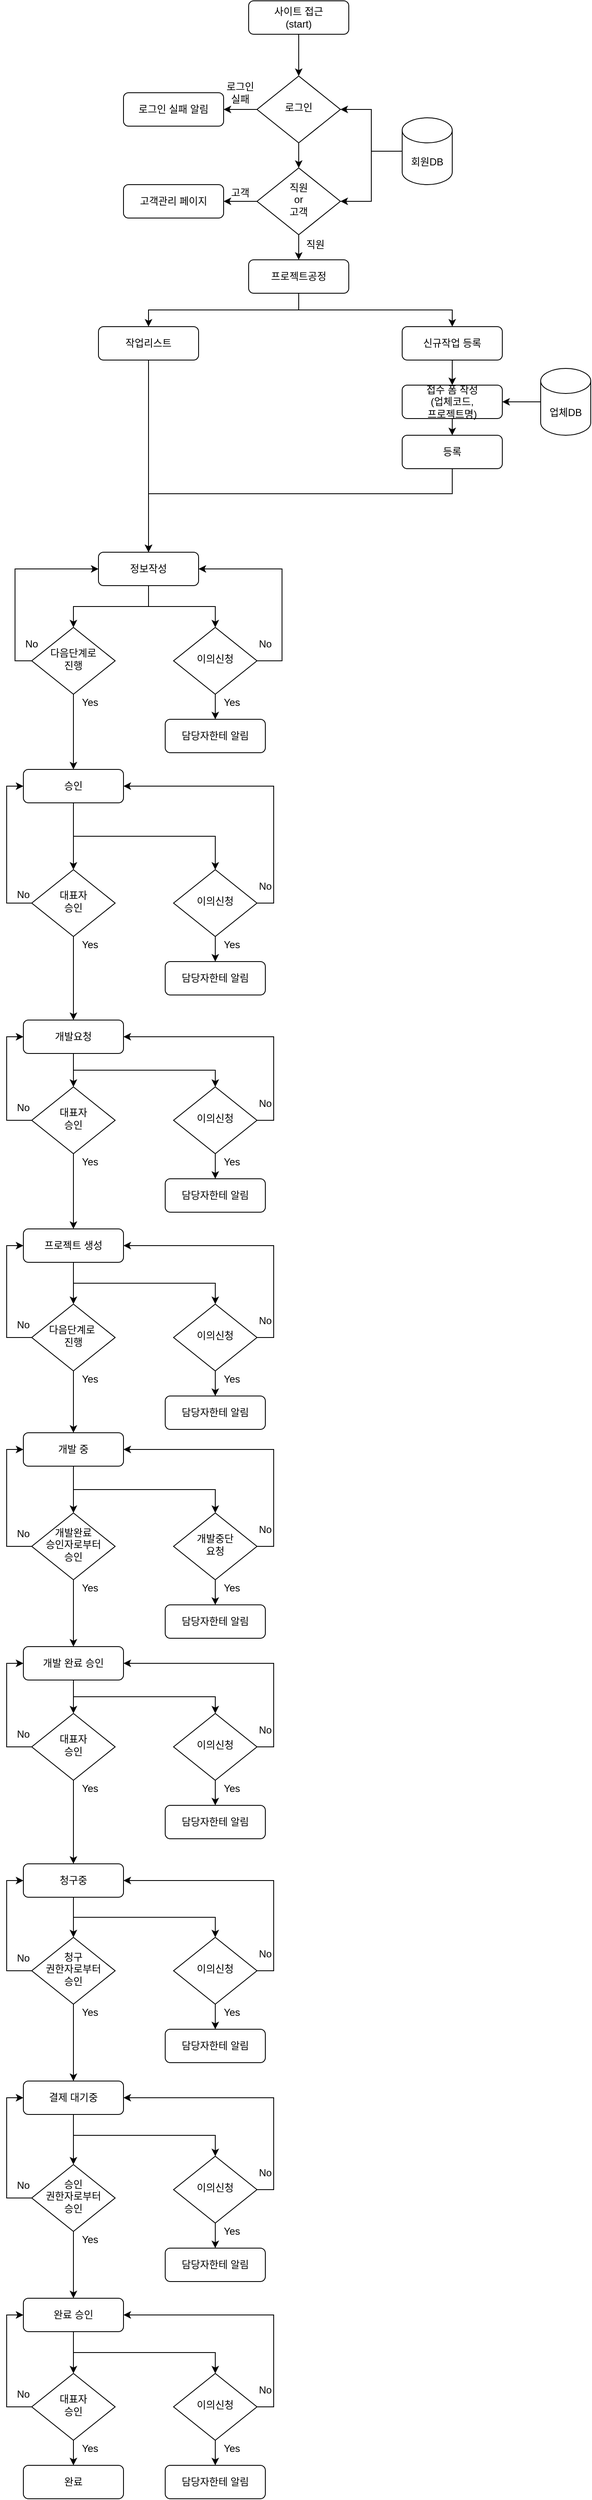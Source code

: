 <mxfile version="13.8.3" type="device"><diagram id="Puas3rlki5ktz77JjiIy" name="Page-1"><mxGraphModel dx="1182" dy="707" grid="1" gridSize="10" guides="1" tooltips="1" connect="1" arrows="1" fold="1" page="1" pageScale="1" pageWidth="827" pageHeight="1169" math="0" shadow="0"><root><mxCell id="0"/><mxCell id="1" parent="0"/><mxCell id="OcaGIcSTurBL8LXYCAC1-1" style="edgeStyle=orthogonalEdgeStyle;rounded=0;orthogonalLoop=1;jettySize=auto;html=1;exitX=0.5;exitY=1;exitDx=0;exitDy=0;entryX=0.5;entryY=0;entryDx=0;entryDy=0;" edge="1" parent="1" source="OcaGIcSTurBL8LXYCAC1-2" target="OcaGIcSTurBL8LXYCAC1-5"><mxGeometry relative="1" as="geometry"/></mxCell><mxCell id="OcaGIcSTurBL8LXYCAC1-2" value="사이트 접근&lt;br&gt;(start)" style="rounded=1;whiteSpace=wrap;html=1;fontSize=12;glass=0;strokeWidth=1;shadow=0;" vertex="1" parent="1"><mxGeometry x="310" y="20" width="120" height="40" as="geometry"/></mxCell><mxCell id="OcaGIcSTurBL8LXYCAC1-3" style="edgeStyle=orthogonalEdgeStyle;rounded=0;orthogonalLoop=1;jettySize=auto;html=1;exitX=0;exitY=0.5;exitDx=0;exitDy=0;entryX=1;entryY=0.5;entryDx=0;entryDy=0;" edge="1" parent="1" source="OcaGIcSTurBL8LXYCAC1-5" target="OcaGIcSTurBL8LXYCAC1-7"><mxGeometry relative="1" as="geometry"/></mxCell><mxCell id="OcaGIcSTurBL8LXYCAC1-4" style="edgeStyle=orthogonalEdgeStyle;rounded=0;orthogonalLoop=1;jettySize=auto;html=1;exitX=0.5;exitY=1;exitDx=0;exitDy=0;entryX=0.5;entryY=0;entryDx=0;entryDy=0;" edge="1" parent="1" source="OcaGIcSTurBL8LXYCAC1-5" target="OcaGIcSTurBL8LXYCAC1-13"><mxGeometry relative="1" as="geometry"/></mxCell><mxCell id="OcaGIcSTurBL8LXYCAC1-5" value="로그인" style="rhombus;whiteSpace=wrap;html=1;shadow=0;fontFamily=Helvetica;fontSize=12;align=center;strokeWidth=1;spacing=6;spacingTop=-4;" vertex="1" parent="1"><mxGeometry x="320" y="110" width="100" height="80" as="geometry"/></mxCell><mxCell id="OcaGIcSTurBL8LXYCAC1-6" value="로그인실패" style="text;html=1;strokeColor=none;fillColor=none;align=center;verticalAlign=middle;whiteSpace=wrap;rounded=0;" vertex="1" parent="1"><mxGeometry x="280" y="120" width="40" height="20" as="geometry"/></mxCell><mxCell id="OcaGIcSTurBL8LXYCAC1-7" value="로그인 실패 알림" style="rounded=1;whiteSpace=wrap;html=1;fontSize=12;glass=0;strokeWidth=1;shadow=0;" vertex="1" parent="1"><mxGeometry x="160" y="130" width="120" height="40" as="geometry"/></mxCell><mxCell id="OcaGIcSTurBL8LXYCAC1-8" style="edgeStyle=orthogonalEdgeStyle;rounded=0;orthogonalLoop=1;jettySize=auto;html=1;exitX=0;exitY=0.5;exitDx=0;exitDy=0;exitPerimeter=0;entryX=1;entryY=0.5;entryDx=0;entryDy=0;" edge="1" parent="1" source="OcaGIcSTurBL8LXYCAC1-10" target="OcaGIcSTurBL8LXYCAC1-5"><mxGeometry relative="1" as="geometry"/></mxCell><mxCell id="OcaGIcSTurBL8LXYCAC1-9" style="edgeStyle=orthogonalEdgeStyle;rounded=0;orthogonalLoop=1;jettySize=auto;html=1;exitX=0;exitY=0.5;exitDx=0;exitDy=0;exitPerimeter=0;entryX=1;entryY=0.5;entryDx=0;entryDy=0;" edge="1" parent="1" source="OcaGIcSTurBL8LXYCAC1-10" target="OcaGIcSTurBL8LXYCAC1-13"><mxGeometry relative="1" as="geometry"/></mxCell><mxCell id="OcaGIcSTurBL8LXYCAC1-10" value="회원DB" style="shape=cylinder3;whiteSpace=wrap;html=1;boundedLbl=1;backgroundOutline=1;size=15;" vertex="1" parent="1"><mxGeometry x="494" y="160" width="60" height="80" as="geometry"/></mxCell><mxCell id="OcaGIcSTurBL8LXYCAC1-11" style="edgeStyle=orthogonalEdgeStyle;rounded=0;orthogonalLoop=1;jettySize=auto;html=1;exitX=0.5;exitY=1;exitDx=0;exitDy=0;" edge="1" parent="1" source="OcaGIcSTurBL8LXYCAC1-13" target="OcaGIcSTurBL8LXYCAC1-15"><mxGeometry relative="1" as="geometry"><mxPoint x="370" y="330" as="targetPoint"/></mxGeometry></mxCell><mxCell id="OcaGIcSTurBL8LXYCAC1-12" style="edgeStyle=orthogonalEdgeStyle;rounded=0;orthogonalLoop=1;jettySize=auto;html=1;exitX=0;exitY=0.5;exitDx=0;exitDy=0;" edge="1" parent="1" source="OcaGIcSTurBL8LXYCAC1-13" target="OcaGIcSTurBL8LXYCAC1-16"><mxGeometry relative="1" as="geometry"><mxPoint x="300" y="260" as="targetPoint"/></mxGeometry></mxCell><mxCell id="OcaGIcSTurBL8LXYCAC1-13" value="직원&lt;br&gt;or&lt;br&gt;고객" style="rhombus;whiteSpace=wrap;html=1;shadow=0;fontFamily=Helvetica;fontSize=12;align=center;strokeWidth=1;spacing=6;spacingTop=-4;" vertex="1" parent="1"><mxGeometry x="320" y="220" width="100" height="80" as="geometry"/></mxCell><mxCell id="OcaGIcSTurBL8LXYCAC1-14" value="직원" style="text;html=1;strokeColor=none;fillColor=none;align=center;verticalAlign=middle;whiteSpace=wrap;rounded=0;" vertex="1" parent="1"><mxGeometry x="370" y="302" width="40" height="20" as="geometry"/></mxCell><mxCell id="OcaGIcSTurBL8LXYCAC1-20" style="edgeStyle=orthogonalEdgeStyle;rounded=0;orthogonalLoop=1;jettySize=auto;html=1;exitX=0.5;exitY=1;exitDx=0;exitDy=0;" edge="1" parent="1" source="OcaGIcSTurBL8LXYCAC1-15" target="OcaGIcSTurBL8LXYCAC1-18"><mxGeometry relative="1" as="geometry"/></mxCell><mxCell id="OcaGIcSTurBL8LXYCAC1-21" style="edgeStyle=orthogonalEdgeStyle;rounded=0;orthogonalLoop=1;jettySize=auto;html=1;exitX=0.5;exitY=1;exitDx=0;exitDy=0;" edge="1" parent="1" source="OcaGIcSTurBL8LXYCAC1-15" target="OcaGIcSTurBL8LXYCAC1-19"><mxGeometry relative="1" as="geometry"/></mxCell><mxCell id="OcaGIcSTurBL8LXYCAC1-15" value="프로젝트공정" style="rounded=1;whiteSpace=wrap;html=1;fontSize=12;glass=0;strokeWidth=1;shadow=0;" vertex="1" parent="1"><mxGeometry x="310" y="330" width="120" height="40" as="geometry"/></mxCell><mxCell id="OcaGIcSTurBL8LXYCAC1-16" value="고객관리 페이지" style="rounded=1;whiteSpace=wrap;html=1;fontSize=12;glass=0;strokeWidth=1;shadow=0;" vertex="1" parent="1"><mxGeometry x="160" y="240" width="120" height="40" as="geometry"/></mxCell><mxCell id="OcaGIcSTurBL8LXYCAC1-17" value="고객" style="text;html=1;strokeColor=none;fillColor=none;align=center;verticalAlign=middle;whiteSpace=wrap;rounded=0;" vertex="1" parent="1"><mxGeometry x="280" y="240" width="40" height="20" as="geometry"/></mxCell><mxCell id="OcaGIcSTurBL8LXYCAC1-30" style="edgeStyle=orthogonalEdgeStyle;rounded=0;orthogonalLoop=1;jettySize=auto;html=1;exitX=0.5;exitY=1;exitDx=0;exitDy=0;" edge="1" parent="1" source="OcaGIcSTurBL8LXYCAC1-18" target="OcaGIcSTurBL8LXYCAC1-29"><mxGeometry relative="1" as="geometry"/></mxCell><mxCell id="OcaGIcSTurBL8LXYCAC1-18" value="작업리스트" style="rounded=1;whiteSpace=wrap;html=1;fontSize=12;glass=0;strokeWidth=1;shadow=0;" vertex="1" parent="1"><mxGeometry x="130" y="410" width="120" height="40" as="geometry"/></mxCell><mxCell id="OcaGIcSTurBL8LXYCAC1-22" style="edgeStyle=orthogonalEdgeStyle;rounded=0;orthogonalLoop=1;jettySize=auto;html=1;exitX=0.5;exitY=1;exitDx=0;exitDy=0;entryX=0.5;entryY=0;entryDx=0;entryDy=0;" edge="1" parent="1" source="OcaGIcSTurBL8LXYCAC1-19" target="OcaGIcSTurBL8LXYCAC1-23"><mxGeometry relative="1" as="geometry"><mxPoint x="554" y="480" as="targetPoint"/></mxGeometry></mxCell><mxCell id="OcaGIcSTurBL8LXYCAC1-19" value="신규작업 등록" style="rounded=1;whiteSpace=wrap;html=1;fontSize=12;glass=0;strokeWidth=1;shadow=0;" vertex="1" parent="1"><mxGeometry x="494" y="410" width="120" height="40" as="geometry"/></mxCell><mxCell id="OcaGIcSTurBL8LXYCAC1-28" style="edgeStyle=orthogonalEdgeStyle;rounded=0;orthogonalLoop=1;jettySize=auto;html=1;exitX=0.5;exitY=1;exitDx=0;exitDy=0;entryX=0.5;entryY=0;entryDx=0;entryDy=0;" edge="1" parent="1" source="OcaGIcSTurBL8LXYCAC1-23" target="OcaGIcSTurBL8LXYCAC1-27"><mxGeometry relative="1" as="geometry"/></mxCell><mxCell id="OcaGIcSTurBL8LXYCAC1-23" value="접수 폼 작성&lt;br&gt;(업체코드,&lt;br&gt;프로젝트명)" style="rounded=1;whiteSpace=wrap;html=1;fontSize=12;glass=0;strokeWidth=1;shadow=0;" vertex="1" parent="1"><mxGeometry x="494" y="480" width="120" height="40" as="geometry"/></mxCell><mxCell id="OcaGIcSTurBL8LXYCAC1-25" style="edgeStyle=orthogonalEdgeStyle;rounded=0;orthogonalLoop=1;jettySize=auto;html=1;exitX=0;exitY=0.5;exitDx=0;exitDy=0;exitPerimeter=0;entryX=1;entryY=0.5;entryDx=0;entryDy=0;" edge="1" parent="1" source="OcaGIcSTurBL8LXYCAC1-24" target="OcaGIcSTurBL8LXYCAC1-23"><mxGeometry relative="1" as="geometry"/></mxCell><mxCell id="OcaGIcSTurBL8LXYCAC1-24" value="업체DB" style="shape=cylinder3;whiteSpace=wrap;html=1;boundedLbl=1;backgroundOutline=1;size=15;" vertex="1" parent="1"><mxGeometry x="660" y="460" width="60" height="80" as="geometry"/></mxCell><mxCell id="OcaGIcSTurBL8LXYCAC1-31" style="edgeStyle=orthogonalEdgeStyle;rounded=0;orthogonalLoop=1;jettySize=auto;html=1;exitX=0.5;exitY=1;exitDx=0;exitDy=0;entryX=0.5;entryY=0;entryDx=0;entryDy=0;" edge="1" parent="1" source="OcaGIcSTurBL8LXYCAC1-27" target="OcaGIcSTurBL8LXYCAC1-29"><mxGeometry relative="1" as="geometry"><Array as="points"><mxPoint x="554" y="610"/><mxPoint x="190" y="610"/></Array></mxGeometry></mxCell><mxCell id="OcaGIcSTurBL8LXYCAC1-27" value="등록" style="rounded=1;whiteSpace=wrap;html=1;fontSize=12;glass=0;strokeWidth=1;shadow=0;" vertex="1" parent="1"><mxGeometry x="494" y="540" width="120" height="40" as="geometry"/></mxCell><mxCell id="OcaGIcSTurBL8LXYCAC1-35" style="edgeStyle=orthogonalEdgeStyle;rounded=0;orthogonalLoop=1;jettySize=auto;html=1;exitX=0.5;exitY=1;exitDx=0;exitDy=0;" edge="1" parent="1" source="OcaGIcSTurBL8LXYCAC1-29" target="OcaGIcSTurBL8LXYCAC1-34"><mxGeometry relative="1" as="geometry"/></mxCell><mxCell id="OcaGIcSTurBL8LXYCAC1-38" style="edgeStyle=orthogonalEdgeStyle;rounded=0;orthogonalLoop=1;jettySize=auto;html=1;exitX=0.5;exitY=1;exitDx=0;exitDy=0;" edge="1" parent="1" source="OcaGIcSTurBL8LXYCAC1-29" target="OcaGIcSTurBL8LXYCAC1-37"><mxGeometry relative="1" as="geometry"/></mxCell><mxCell id="OcaGIcSTurBL8LXYCAC1-29" value="정보작성" style="rounded=1;whiteSpace=wrap;html=1;fontSize=12;glass=0;strokeWidth=1;shadow=0;" vertex="1" parent="1"><mxGeometry x="130" y="680" width="120" height="40" as="geometry"/></mxCell><mxCell id="OcaGIcSTurBL8LXYCAC1-48" style="edgeStyle=orthogonalEdgeStyle;rounded=0;orthogonalLoop=1;jettySize=auto;html=1;exitX=0.5;exitY=1;exitDx=0;exitDy=0;" edge="1" parent="1" source="OcaGIcSTurBL8LXYCAC1-32" target="OcaGIcSTurBL8LXYCAC1-47"><mxGeometry relative="1" as="geometry"/></mxCell><mxCell id="OcaGIcSTurBL8LXYCAC1-59" style="edgeStyle=orthogonalEdgeStyle;rounded=0;orthogonalLoop=1;jettySize=auto;html=1;exitX=0.5;exitY=1;exitDx=0;exitDy=0;" edge="1" parent="1" source="OcaGIcSTurBL8LXYCAC1-32" target="OcaGIcSTurBL8LXYCAC1-55"><mxGeometry relative="1" as="geometry"/></mxCell><mxCell id="OcaGIcSTurBL8LXYCAC1-32" value="승인" style="rounded=1;whiteSpace=wrap;html=1;fontSize=12;glass=0;strokeWidth=1;shadow=0;" vertex="1" parent="1"><mxGeometry x="40" y="940" width="120" height="40" as="geometry"/></mxCell><mxCell id="OcaGIcSTurBL8LXYCAC1-36" style="edgeStyle=orthogonalEdgeStyle;rounded=0;orthogonalLoop=1;jettySize=auto;html=1;exitX=0.5;exitY=1;exitDx=0;exitDy=0;" edge="1" parent="1" source="OcaGIcSTurBL8LXYCAC1-34" target="OcaGIcSTurBL8LXYCAC1-32"><mxGeometry relative="1" as="geometry"/></mxCell><mxCell id="OcaGIcSTurBL8LXYCAC1-53" style="edgeStyle=orthogonalEdgeStyle;rounded=0;orthogonalLoop=1;jettySize=auto;html=1;exitX=0;exitY=0.5;exitDx=0;exitDy=0;entryX=0;entryY=0.5;entryDx=0;entryDy=0;" edge="1" parent="1" source="OcaGIcSTurBL8LXYCAC1-34" target="OcaGIcSTurBL8LXYCAC1-29"><mxGeometry relative="1" as="geometry"/></mxCell><mxCell id="OcaGIcSTurBL8LXYCAC1-34" value="다음단계로 &lt;br&gt;진행" style="rhombus;whiteSpace=wrap;html=1;shadow=0;fontFamily=Helvetica;fontSize=12;align=center;strokeWidth=1;spacing=6;spacingTop=-4;" vertex="1" parent="1"><mxGeometry x="50" y="770" width="100" height="80" as="geometry"/></mxCell><mxCell id="OcaGIcSTurBL8LXYCAC1-43" style="edgeStyle=orthogonalEdgeStyle;rounded=0;orthogonalLoop=1;jettySize=auto;html=1;exitX=0.5;exitY=1;exitDx=0;exitDy=0;" edge="1" parent="1" source="OcaGIcSTurBL8LXYCAC1-37" target="OcaGIcSTurBL8LXYCAC1-42"><mxGeometry relative="1" as="geometry"/></mxCell><mxCell id="OcaGIcSTurBL8LXYCAC1-46" style="edgeStyle=orthogonalEdgeStyle;rounded=0;orthogonalLoop=1;jettySize=auto;html=1;exitX=1;exitY=0.5;exitDx=0;exitDy=0;entryX=1;entryY=0.5;entryDx=0;entryDy=0;" edge="1" parent="1" source="OcaGIcSTurBL8LXYCAC1-37" target="OcaGIcSTurBL8LXYCAC1-29"><mxGeometry relative="1" as="geometry"><Array as="points"><mxPoint x="350" y="810"/><mxPoint x="350" y="700"/></Array></mxGeometry></mxCell><mxCell id="OcaGIcSTurBL8LXYCAC1-37" value="이의신청" style="rhombus;whiteSpace=wrap;html=1;shadow=0;fontFamily=Helvetica;fontSize=12;align=center;strokeWidth=1;spacing=6;spacingTop=-4;" vertex="1" parent="1"><mxGeometry x="220" y="770" width="100" height="80" as="geometry"/></mxCell><mxCell id="OcaGIcSTurBL8LXYCAC1-39" value="Yes" style="text;html=1;strokeColor=none;fillColor=none;align=center;verticalAlign=middle;whiteSpace=wrap;rounded=0;" vertex="1" parent="1"><mxGeometry x="100" y="850" width="40" height="20" as="geometry"/></mxCell><mxCell id="OcaGIcSTurBL8LXYCAC1-40" value="No" style="text;html=1;strokeColor=none;fillColor=none;align=center;verticalAlign=middle;whiteSpace=wrap;rounded=0;" vertex="1" parent="1"><mxGeometry x="30" y="780" width="40" height="20" as="geometry"/></mxCell><mxCell id="OcaGIcSTurBL8LXYCAC1-42" value="담당자한테 알림" style="rounded=1;whiteSpace=wrap;html=1;fontSize=12;glass=0;strokeWidth=1;shadow=0;" vertex="1" parent="1"><mxGeometry x="210" y="880" width="120" height="40" as="geometry"/></mxCell><mxCell id="OcaGIcSTurBL8LXYCAC1-44" value="Yes" style="text;html=1;strokeColor=none;fillColor=none;align=center;verticalAlign=middle;whiteSpace=wrap;rounded=0;" vertex="1" parent="1"><mxGeometry x="270" y="850" width="40" height="20" as="geometry"/></mxCell><mxCell id="OcaGIcSTurBL8LXYCAC1-45" value="No" style="text;html=1;strokeColor=none;fillColor=none;align=center;verticalAlign=middle;whiteSpace=wrap;rounded=0;" vertex="1" parent="1"><mxGeometry x="310" y="780" width="40" height="20" as="geometry"/></mxCell><mxCell id="OcaGIcSTurBL8LXYCAC1-51" style="edgeStyle=orthogonalEdgeStyle;rounded=0;orthogonalLoop=1;jettySize=auto;html=1;exitX=0.5;exitY=1;exitDx=0;exitDy=0;" edge="1" parent="1" source="OcaGIcSTurBL8LXYCAC1-47" target="OcaGIcSTurBL8LXYCAC1-50"><mxGeometry relative="1" as="geometry"/></mxCell><mxCell id="OcaGIcSTurBL8LXYCAC1-52" style="edgeStyle=orthogonalEdgeStyle;rounded=0;orthogonalLoop=1;jettySize=auto;html=1;exitX=0;exitY=0.5;exitDx=0;exitDy=0;entryX=0;entryY=0.5;entryDx=0;entryDy=0;" edge="1" parent="1" source="OcaGIcSTurBL8LXYCAC1-47" target="OcaGIcSTurBL8LXYCAC1-32"><mxGeometry relative="1" as="geometry"/></mxCell><mxCell id="OcaGIcSTurBL8LXYCAC1-47" value="대표자&lt;br&gt;승인" style="rhombus;whiteSpace=wrap;html=1;shadow=0;fontFamily=Helvetica;fontSize=12;align=center;strokeWidth=1;spacing=6;spacingTop=-4;" vertex="1" parent="1"><mxGeometry x="50" y="1060" width="100" height="80" as="geometry"/></mxCell><mxCell id="OcaGIcSTurBL8LXYCAC1-49" value="Yes" style="text;html=1;strokeColor=none;fillColor=none;align=center;verticalAlign=middle;whiteSpace=wrap;rounded=0;" vertex="1" parent="1"><mxGeometry x="100" y="1140" width="40" height="20" as="geometry"/></mxCell><mxCell id="OcaGIcSTurBL8LXYCAC1-72" style="edgeStyle=orthogonalEdgeStyle;rounded=0;orthogonalLoop=1;jettySize=auto;html=1;exitX=0.5;exitY=1;exitDx=0;exitDy=0;" edge="1" parent="1" source="OcaGIcSTurBL8LXYCAC1-50" target="OcaGIcSTurBL8LXYCAC1-70"><mxGeometry relative="1" as="geometry"/></mxCell><mxCell id="OcaGIcSTurBL8LXYCAC1-99" style="edgeStyle=orthogonalEdgeStyle;rounded=0;orthogonalLoop=1;jettySize=auto;html=1;exitX=0.5;exitY=1;exitDx=0;exitDy=0;" edge="1" parent="1" source="OcaGIcSTurBL8LXYCAC1-50" target="OcaGIcSTurBL8LXYCAC1-62"><mxGeometry relative="1" as="geometry"/></mxCell><mxCell id="OcaGIcSTurBL8LXYCAC1-50" value="개발요청" style="rounded=1;whiteSpace=wrap;html=1;fontSize=12;glass=0;strokeWidth=1;shadow=0;" vertex="1" parent="1"><mxGeometry x="40" y="1240" width="120" height="40" as="geometry"/></mxCell><mxCell id="OcaGIcSTurBL8LXYCAC1-54" style="edgeStyle=orthogonalEdgeStyle;rounded=0;orthogonalLoop=1;jettySize=auto;html=1;exitX=0.5;exitY=1;exitDx=0;exitDy=0;" edge="1" parent="1" source="OcaGIcSTurBL8LXYCAC1-55" target="OcaGIcSTurBL8LXYCAC1-56"><mxGeometry relative="1" as="geometry"/></mxCell><mxCell id="OcaGIcSTurBL8LXYCAC1-60" style="edgeStyle=orthogonalEdgeStyle;rounded=0;orthogonalLoop=1;jettySize=auto;html=1;exitX=1;exitY=0.5;exitDx=0;exitDy=0;entryX=1;entryY=0.5;entryDx=0;entryDy=0;" edge="1" parent="1" source="OcaGIcSTurBL8LXYCAC1-55" target="OcaGIcSTurBL8LXYCAC1-32"><mxGeometry relative="1" as="geometry"/></mxCell><mxCell id="OcaGIcSTurBL8LXYCAC1-55" value="이의신청" style="rhombus;whiteSpace=wrap;html=1;shadow=0;fontFamily=Helvetica;fontSize=12;align=center;strokeWidth=1;spacing=6;spacingTop=-4;" vertex="1" parent="1"><mxGeometry x="220" y="1060" width="100" height="80" as="geometry"/></mxCell><mxCell id="OcaGIcSTurBL8LXYCAC1-56" value="담당자한테 알림" style="rounded=1;whiteSpace=wrap;html=1;fontSize=12;glass=0;strokeWidth=1;shadow=0;" vertex="1" parent="1"><mxGeometry x="210" y="1170" width="120" height="40" as="geometry"/></mxCell><mxCell id="OcaGIcSTurBL8LXYCAC1-57" value="Yes" style="text;html=1;strokeColor=none;fillColor=none;align=center;verticalAlign=middle;whiteSpace=wrap;rounded=0;" vertex="1" parent="1"><mxGeometry x="270" y="1140" width="40" height="20" as="geometry"/></mxCell><mxCell id="OcaGIcSTurBL8LXYCAC1-58" value="No" style="text;html=1;strokeColor=none;fillColor=none;align=center;verticalAlign=middle;whiteSpace=wrap;rounded=0;" vertex="1" parent="1"><mxGeometry x="310" y="1070" width="40" height="20" as="geometry"/></mxCell><mxCell id="OcaGIcSTurBL8LXYCAC1-61" style="edgeStyle=orthogonalEdgeStyle;rounded=0;orthogonalLoop=1;jettySize=auto;html=1;exitX=0.5;exitY=1;exitDx=0;exitDy=0;" edge="1" parent="1" source="OcaGIcSTurBL8LXYCAC1-62" target="OcaGIcSTurBL8LXYCAC1-63"><mxGeometry relative="1" as="geometry"/></mxCell><mxCell id="OcaGIcSTurBL8LXYCAC1-67" style="edgeStyle=orthogonalEdgeStyle;rounded=0;orthogonalLoop=1;jettySize=auto;html=1;exitX=1;exitY=0.5;exitDx=0;exitDy=0;entryX=1;entryY=0.5;entryDx=0;entryDy=0;" edge="1" parent="1" source="OcaGIcSTurBL8LXYCAC1-62" target="OcaGIcSTurBL8LXYCAC1-50"><mxGeometry relative="1" as="geometry"/></mxCell><mxCell id="OcaGIcSTurBL8LXYCAC1-62" value="이의신청" style="rhombus;whiteSpace=wrap;html=1;shadow=0;fontFamily=Helvetica;fontSize=12;align=center;strokeWidth=1;spacing=6;spacingTop=-4;" vertex="1" parent="1"><mxGeometry x="220" y="1320" width="100" height="80" as="geometry"/></mxCell><mxCell id="OcaGIcSTurBL8LXYCAC1-63" value="담당자한테 알림" style="rounded=1;whiteSpace=wrap;html=1;fontSize=12;glass=0;strokeWidth=1;shadow=0;" vertex="1" parent="1"><mxGeometry x="210" y="1430" width="120" height="40" as="geometry"/></mxCell><mxCell id="OcaGIcSTurBL8LXYCAC1-64" value="Yes" style="text;html=1;strokeColor=none;fillColor=none;align=center;verticalAlign=middle;whiteSpace=wrap;rounded=0;" vertex="1" parent="1"><mxGeometry x="270" y="1400" width="40" height="20" as="geometry"/></mxCell><mxCell id="OcaGIcSTurBL8LXYCAC1-65" value="No" style="text;html=1;strokeColor=none;fillColor=none;align=center;verticalAlign=middle;whiteSpace=wrap;rounded=0;" vertex="1" parent="1"><mxGeometry x="310" y="1330" width="40" height="20" as="geometry"/></mxCell><mxCell id="OcaGIcSTurBL8LXYCAC1-68" value="No" style="text;html=1;strokeColor=none;fillColor=none;align=center;verticalAlign=middle;whiteSpace=wrap;rounded=0;" vertex="1" parent="1"><mxGeometry x="20" y="1080" width="40" height="20" as="geometry"/></mxCell><mxCell id="OcaGIcSTurBL8LXYCAC1-93" style="edgeStyle=orthogonalEdgeStyle;rounded=0;orthogonalLoop=1;jettySize=auto;html=1;exitX=0.5;exitY=1;exitDx=0;exitDy=0;" edge="1" parent="1" source="OcaGIcSTurBL8LXYCAC1-69" target="OcaGIcSTurBL8LXYCAC1-90"><mxGeometry relative="1" as="geometry"/></mxCell><mxCell id="OcaGIcSTurBL8LXYCAC1-98" style="edgeStyle=orthogonalEdgeStyle;rounded=0;orthogonalLoop=1;jettySize=auto;html=1;exitX=0.5;exitY=1;exitDx=0;exitDy=0;" edge="1" parent="1" source="OcaGIcSTurBL8LXYCAC1-69" target="OcaGIcSTurBL8LXYCAC1-81"><mxGeometry relative="1" as="geometry"/></mxCell><mxCell id="OcaGIcSTurBL8LXYCAC1-69" value="프로젝트 생성" style="rounded=1;whiteSpace=wrap;html=1;fontSize=12;glass=0;strokeWidth=1;shadow=0;" vertex="1" parent="1"><mxGeometry x="40" y="1490" width="120" height="40" as="geometry"/></mxCell><mxCell id="OcaGIcSTurBL8LXYCAC1-71" style="edgeStyle=orthogonalEdgeStyle;rounded=0;orthogonalLoop=1;jettySize=auto;html=1;exitX=0.5;exitY=1;exitDx=0;exitDy=0;" edge="1" parent="1" source="OcaGIcSTurBL8LXYCAC1-70" target="OcaGIcSTurBL8LXYCAC1-69"><mxGeometry relative="1" as="geometry"/></mxCell><mxCell id="OcaGIcSTurBL8LXYCAC1-79" style="edgeStyle=orthogonalEdgeStyle;rounded=0;orthogonalLoop=1;jettySize=auto;html=1;exitX=0;exitY=0.5;exitDx=0;exitDy=0;entryX=0;entryY=0.5;entryDx=0;entryDy=0;" edge="1" parent="1" source="OcaGIcSTurBL8LXYCAC1-70" target="OcaGIcSTurBL8LXYCAC1-50"><mxGeometry relative="1" as="geometry"/></mxCell><mxCell id="OcaGIcSTurBL8LXYCAC1-70" value="대표자&lt;br&gt;승인" style="rhombus;whiteSpace=wrap;html=1;shadow=0;fontFamily=Helvetica;fontSize=12;align=center;strokeWidth=1;spacing=6;spacingTop=-4;" vertex="1" parent="1"><mxGeometry x="50" y="1320" width="100" height="80" as="geometry"/></mxCell><mxCell id="OcaGIcSTurBL8LXYCAC1-77" value="Yes" style="text;html=1;strokeColor=none;fillColor=none;align=center;verticalAlign=middle;whiteSpace=wrap;rounded=0;" vertex="1" parent="1"><mxGeometry x="100" y="1400" width="40" height="20" as="geometry"/></mxCell><mxCell id="OcaGIcSTurBL8LXYCAC1-78" value="No" style="text;html=1;strokeColor=none;fillColor=none;align=center;verticalAlign=middle;whiteSpace=wrap;rounded=0;" vertex="1" parent="1"><mxGeometry x="20" y="1335" width="40" height="20" as="geometry"/></mxCell><mxCell id="OcaGIcSTurBL8LXYCAC1-80" style="edgeStyle=orthogonalEdgeStyle;rounded=0;orthogonalLoop=1;jettySize=auto;html=1;exitX=0.5;exitY=1;exitDx=0;exitDy=0;" edge="1" parent="1" source="OcaGIcSTurBL8LXYCAC1-81" target="OcaGIcSTurBL8LXYCAC1-82"><mxGeometry relative="1" as="geometry"/></mxCell><mxCell id="OcaGIcSTurBL8LXYCAC1-97" style="edgeStyle=orthogonalEdgeStyle;rounded=0;orthogonalLoop=1;jettySize=auto;html=1;exitX=1;exitY=0.5;exitDx=0;exitDy=0;entryX=1;entryY=0.5;entryDx=0;entryDy=0;" edge="1" parent="1" source="OcaGIcSTurBL8LXYCAC1-81" target="OcaGIcSTurBL8LXYCAC1-69"><mxGeometry relative="1" as="geometry"/></mxCell><mxCell id="OcaGIcSTurBL8LXYCAC1-81" value="이의신청" style="rhombus;whiteSpace=wrap;html=1;shadow=0;fontFamily=Helvetica;fontSize=12;align=center;strokeWidth=1;spacing=6;spacingTop=-4;" vertex="1" parent="1"><mxGeometry x="220" y="1580" width="100" height="80" as="geometry"/></mxCell><mxCell id="OcaGIcSTurBL8LXYCAC1-82" value="담당자한테 알림" style="rounded=1;whiteSpace=wrap;html=1;fontSize=12;glass=0;strokeWidth=1;shadow=0;" vertex="1" parent="1"><mxGeometry x="210" y="1690" width="120" height="40" as="geometry"/></mxCell><mxCell id="OcaGIcSTurBL8LXYCAC1-83" value="Yes" style="text;html=1;strokeColor=none;fillColor=none;align=center;verticalAlign=middle;whiteSpace=wrap;rounded=0;" vertex="1" parent="1"><mxGeometry x="270" y="1660" width="40" height="20" as="geometry"/></mxCell><mxCell id="OcaGIcSTurBL8LXYCAC1-84" value="No" style="text;html=1;strokeColor=none;fillColor=none;align=center;verticalAlign=middle;whiteSpace=wrap;rounded=0;" vertex="1" parent="1"><mxGeometry x="310" y="1590" width="40" height="20" as="geometry"/></mxCell><mxCell id="OcaGIcSTurBL8LXYCAC1-85" value="개발 중" style="rounded=1;whiteSpace=wrap;html=1;fontSize=12;glass=0;strokeWidth=1;shadow=0;" vertex="1" parent="1"><mxGeometry x="40" y="1734" width="120" height="40" as="geometry"/></mxCell><mxCell id="OcaGIcSTurBL8LXYCAC1-94" style="edgeStyle=orthogonalEdgeStyle;rounded=0;orthogonalLoop=1;jettySize=auto;html=1;exitX=0.5;exitY=1;exitDx=0;exitDy=0;" edge="1" parent="1" source="OcaGIcSTurBL8LXYCAC1-90" target="OcaGIcSTurBL8LXYCAC1-85"><mxGeometry relative="1" as="geometry"/></mxCell><mxCell id="OcaGIcSTurBL8LXYCAC1-95" style="edgeStyle=orthogonalEdgeStyle;rounded=0;orthogonalLoop=1;jettySize=auto;html=1;exitX=0;exitY=0.5;exitDx=0;exitDy=0;entryX=0;entryY=0.5;entryDx=0;entryDy=0;" edge="1" parent="1" source="OcaGIcSTurBL8LXYCAC1-90" target="OcaGIcSTurBL8LXYCAC1-69"><mxGeometry relative="1" as="geometry"/></mxCell><mxCell id="OcaGIcSTurBL8LXYCAC1-90" value="다음단계로&amp;nbsp;&lt;br&gt;진행" style="rhombus;whiteSpace=wrap;html=1;shadow=0;fontFamily=Helvetica;fontSize=12;align=center;strokeWidth=1;spacing=6;spacingTop=-4;" vertex="1" parent="1"><mxGeometry x="50" y="1580" width="100" height="80" as="geometry"/></mxCell><mxCell id="OcaGIcSTurBL8LXYCAC1-91" value="Yes" style="text;html=1;strokeColor=none;fillColor=none;align=center;verticalAlign=middle;whiteSpace=wrap;rounded=0;" vertex="1" parent="1"><mxGeometry x="100" y="1660" width="40" height="20" as="geometry"/></mxCell><mxCell id="OcaGIcSTurBL8LXYCAC1-92" value="No" style="text;html=1;strokeColor=none;fillColor=none;align=center;verticalAlign=middle;whiteSpace=wrap;rounded=0;" vertex="1" parent="1"><mxGeometry x="20" y="1595" width="40" height="20" as="geometry"/></mxCell><mxCell id="OcaGIcSTurBL8LXYCAC1-101" style="edgeStyle=orthogonalEdgeStyle;rounded=0;orthogonalLoop=1;jettySize=auto;html=1;exitX=0.5;exitY=1;exitDx=0;exitDy=0;" edge="1" parent="1" target="OcaGIcSTurBL8LXYCAC1-109" source="OcaGIcSTurBL8LXYCAC1-85"><mxGeometry relative="1" as="geometry"><mxPoint x="100" y="1810" as="sourcePoint"/></mxGeometry></mxCell><mxCell id="OcaGIcSTurBL8LXYCAC1-102" style="edgeStyle=orthogonalEdgeStyle;rounded=0;orthogonalLoop=1;jettySize=auto;html=1;exitX=0.5;exitY=1;exitDx=0;exitDy=0;" edge="1" parent="1" target="OcaGIcSTurBL8LXYCAC1-104" source="OcaGIcSTurBL8LXYCAC1-85"><mxGeometry relative="1" as="geometry"><mxPoint x="100" y="1810" as="sourcePoint"/></mxGeometry></mxCell><mxCell id="OcaGIcSTurBL8LXYCAC1-103" style="edgeStyle=orthogonalEdgeStyle;rounded=0;orthogonalLoop=1;jettySize=auto;html=1;exitX=0.5;exitY=1;exitDx=0;exitDy=0;" edge="1" parent="1" source="OcaGIcSTurBL8LXYCAC1-104" target="OcaGIcSTurBL8LXYCAC1-105"><mxGeometry relative="1" as="geometry"/></mxCell><mxCell id="OcaGIcSTurBL8LXYCAC1-112" style="edgeStyle=orthogonalEdgeStyle;rounded=0;orthogonalLoop=1;jettySize=auto;html=1;exitX=1;exitY=0.5;exitDx=0;exitDy=0;entryX=1;entryY=0.5;entryDx=0;entryDy=0;" edge="1" parent="1" source="OcaGIcSTurBL8LXYCAC1-104" target="OcaGIcSTurBL8LXYCAC1-85"><mxGeometry relative="1" as="geometry"/></mxCell><mxCell id="OcaGIcSTurBL8LXYCAC1-104" value="개발중단 &lt;br&gt;요청" style="rhombus;whiteSpace=wrap;html=1;shadow=0;fontFamily=Helvetica;fontSize=12;align=center;strokeWidth=1;spacing=6;spacingTop=-4;" vertex="1" parent="1"><mxGeometry x="220" y="1830" width="100" height="80" as="geometry"/></mxCell><mxCell id="OcaGIcSTurBL8LXYCAC1-105" value="담당자한테 알림" style="rounded=1;whiteSpace=wrap;html=1;fontSize=12;glass=0;strokeWidth=1;shadow=0;" vertex="1" parent="1"><mxGeometry x="210" y="1940" width="120" height="40" as="geometry"/></mxCell><mxCell id="OcaGIcSTurBL8LXYCAC1-106" value="Yes" style="text;html=1;strokeColor=none;fillColor=none;align=center;verticalAlign=middle;whiteSpace=wrap;rounded=0;" vertex="1" parent="1"><mxGeometry x="270" y="1910" width="40" height="20" as="geometry"/></mxCell><mxCell id="OcaGIcSTurBL8LXYCAC1-107" value="No" style="text;html=1;strokeColor=none;fillColor=none;align=center;verticalAlign=middle;whiteSpace=wrap;rounded=0;" vertex="1" parent="1"><mxGeometry x="310" y="1840" width="40" height="20" as="geometry"/></mxCell><mxCell id="OcaGIcSTurBL8LXYCAC1-108" style="edgeStyle=orthogonalEdgeStyle;rounded=0;orthogonalLoop=1;jettySize=auto;html=1;exitX=0.5;exitY=1;exitDx=0;exitDy=0;entryX=0.5;entryY=0;entryDx=0;entryDy=0;" edge="1" parent="1" source="OcaGIcSTurBL8LXYCAC1-109" target="OcaGIcSTurBL8LXYCAC1-114"><mxGeometry relative="1" as="geometry"><mxPoint x="100" y="1984" as="targetPoint"/></mxGeometry></mxCell><mxCell id="OcaGIcSTurBL8LXYCAC1-113" style="edgeStyle=orthogonalEdgeStyle;rounded=0;orthogonalLoop=1;jettySize=auto;html=1;exitX=0;exitY=0.5;exitDx=0;exitDy=0;entryX=0;entryY=0.5;entryDx=0;entryDy=0;" edge="1" parent="1" source="OcaGIcSTurBL8LXYCAC1-109" target="OcaGIcSTurBL8LXYCAC1-85"><mxGeometry relative="1" as="geometry"/></mxCell><mxCell id="OcaGIcSTurBL8LXYCAC1-109" value="개발완료 &lt;br&gt;승인자로부터&lt;br&gt;승인" style="rhombus;whiteSpace=wrap;html=1;shadow=0;fontFamily=Helvetica;fontSize=12;align=center;strokeWidth=1;spacing=6;spacingTop=-4;" vertex="1" parent="1"><mxGeometry x="50" y="1830" width="100" height="80" as="geometry"/></mxCell><mxCell id="OcaGIcSTurBL8LXYCAC1-110" value="Yes" style="text;html=1;strokeColor=none;fillColor=none;align=center;verticalAlign=middle;whiteSpace=wrap;rounded=0;" vertex="1" parent="1"><mxGeometry x="100" y="1910" width="40" height="20" as="geometry"/></mxCell><mxCell id="OcaGIcSTurBL8LXYCAC1-111" value="No" style="text;html=1;strokeColor=none;fillColor=none;align=center;verticalAlign=middle;whiteSpace=wrap;rounded=0;" vertex="1" parent="1"><mxGeometry x="20" y="1845" width="40" height="20" as="geometry"/></mxCell><mxCell id="OcaGIcSTurBL8LXYCAC1-123" style="edgeStyle=orthogonalEdgeStyle;rounded=0;orthogonalLoop=1;jettySize=auto;html=1;exitX=0.5;exitY=1;exitDx=0;exitDy=0;" edge="1" parent="1" source="OcaGIcSTurBL8LXYCAC1-114" target="OcaGIcSTurBL8LXYCAC1-120"><mxGeometry relative="1" as="geometry"/></mxCell><mxCell id="OcaGIcSTurBL8LXYCAC1-124" style="edgeStyle=orthogonalEdgeStyle;rounded=0;orthogonalLoop=1;jettySize=auto;html=1;exitX=0.5;exitY=1;exitDx=0;exitDy=0;entryX=0.5;entryY=0;entryDx=0;entryDy=0;" edge="1" parent="1" source="OcaGIcSTurBL8LXYCAC1-114" target="OcaGIcSTurBL8LXYCAC1-116"><mxGeometry relative="1" as="geometry"/></mxCell><mxCell id="OcaGIcSTurBL8LXYCAC1-114" value="개발 완료 승인" style="rounded=1;whiteSpace=wrap;html=1;fontSize=12;glass=0;strokeWidth=1;shadow=0;" vertex="1" parent="1"><mxGeometry x="40" y="1990" width="120" height="40" as="geometry"/></mxCell><mxCell id="OcaGIcSTurBL8LXYCAC1-115" style="edgeStyle=orthogonalEdgeStyle;rounded=0;orthogonalLoop=1;jettySize=auto;html=1;exitX=0.5;exitY=1;exitDx=0;exitDy=0;" edge="1" parent="1" source="OcaGIcSTurBL8LXYCAC1-116" target="OcaGIcSTurBL8LXYCAC1-117"><mxGeometry relative="1" as="geometry"/></mxCell><mxCell id="OcaGIcSTurBL8LXYCAC1-125" style="edgeStyle=orthogonalEdgeStyle;rounded=0;orthogonalLoop=1;jettySize=auto;html=1;exitX=1;exitY=0.5;exitDx=0;exitDy=0;entryX=1;entryY=0.5;entryDx=0;entryDy=0;" edge="1" parent="1" source="OcaGIcSTurBL8LXYCAC1-116" target="OcaGIcSTurBL8LXYCAC1-114"><mxGeometry relative="1" as="geometry"/></mxCell><mxCell id="OcaGIcSTurBL8LXYCAC1-116" value="이의신청" style="rhombus;whiteSpace=wrap;html=1;shadow=0;fontFamily=Helvetica;fontSize=12;align=center;strokeWidth=1;spacing=6;spacingTop=-4;" vertex="1" parent="1"><mxGeometry x="220" y="2070" width="100" height="80" as="geometry"/></mxCell><mxCell id="OcaGIcSTurBL8LXYCAC1-117" value="담당자한테 알림" style="rounded=1;whiteSpace=wrap;html=1;fontSize=12;glass=0;strokeWidth=1;shadow=0;" vertex="1" parent="1"><mxGeometry x="210" y="2180" width="120" height="40" as="geometry"/></mxCell><mxCell id="OcaGIcSTurBL8LXYCAC1-118" value="Yes" style="text;html=1;strokeColor=none;fillColor=none;align=center;verticalAlign=middle;whiteSpace=wrap;rounded=0;" vertex="1" parent="1"><mxGeometry x="270" y="2150" width="40" height="20" as="geometry"/></mxCell><mxCell id="OcaGIcSTurBL8LXYCAC1-119" value="No" style="text;html=1;strokeColor=none;fillColor=none;align=center;verticalAlign=middle;whiteSpace=wrap;rounded=0;" vertex="1" parent="1"><mxGeometry x="310" y="2080" width="40" height="20" as="geometry"/></mxCell><mxCell id="OcaGIcSTurBL8LXYCAC1-126" style="edgeStyle=orthogonalEdgeStyle;rounded=0;orthogonalLoop=1;jettySize=auto;html=1;exitX=0;exitY=0.5;exitDx=0;exitDy=0;entryX=0;entryY=0.5;entryDx=0;entryDy=0;" edge="1" parent="1" source="OcaGIcSTurBL8LXYCAC1-120" target="OcaGIcSTurBL8LXYCAC1-114"><mxGeometry relative="1" as="geometry"/></mxCell><mxCell id="OcaGIcSTurBL8LXYCAC1-128" style="edgeStyle=orthogonalEdgeStyle;rounded=0;orthogonalLoop=1;jettySize=auto;html=1;exitX=0.5;exitY=1;exitDx=0;exitDy=0;" edge="1" parent="1" source="OcaGIcSTurBL8LXYCAC1-120" target="OcaGIcSTurBL8LXYCAC1-127"><mxGeometry relative="1" as="geometry"/></mxCell><mxCell id="OcaGIcSTurBL8LXYCAC1-120" value="대표자&lt;br&gt;승인" style="rhombus;whiteSpace=wrap;html=1;shadow=0;fontFamily=Helvetica;fontSize=12;align=center;strokeWidth=1;spacing=6;spacingTop=-4;" vertex="1" parent="1"><mxGeometry x="50" y="2070" width="100" height="80" as="geometry"/></mxCell><mxCell id="OcaGIcSTurBL8LXYCAC1-121" value="Yes" style="text;html=1;strokeColor=none;fillColor=none;align=center;verticalAlign=middle;whiteSpace=wrap;rounded=0;" vertex="1" parent="1"><mxGeometry x="100" y="2150" width="40" height="20" as="geometry"/></mxCell><mxCell id="OcaGIcSTurBL8LXYCAC1-122" value="No" style="text;html=1;strokeColor=none;fillColor=none;align=center;verticalAlign=middle;whiteSpace=wrap;rounded=0;" vertex="1" parent="1"><mxGeometry x="20" y="2085" width="40" height="20" as="geometry"/></mxCell><mxCell id="OcaGIcSTurBL8LXYCAC1-127" value="청구중" style="rounded=1;whiteSpace=wrap;html=1;fontSize=12;glass=0;strokeWidth=1;shadow=0;" vertex="1" parent="1"><mxGeometry x="40" y="2250" width="120" height="40" as="geometry"/></mxCell><mxCell id="OcaGIcSTurBL8LXYCAC1-140" style="edgeStyle=orthogonalEdgeStyle;rounded=0;orthogonalLoop=1;jettySize=auto;html=1;exitX=0.5;exitY=1;exitDx=0;exitDy=0;" edge="1" parent="1" target="OcaGIcSTurBL8LXYCAC1-148" source="OcaGIcSTurBL8LXYCAC1-127"><mxGeometry relative="1" as="geometry"><mxPoint x="90" y="2320" as="sourcePoint"/></mxGeometry></mxCell><mxCell id="OcaGIcSTurBL8LXYCAC1-141" style="edgeStyle=orthogonalEdgeStyle;rounded=0;orthogonalLoop=1;jettySize=auto;html=1;exitX=0.5;exitY=1;exitDx=0;exitDy=0;entryX=0.5;entryY=0;entryDx=0;entryDy=0;" edge="1" parent="1" target="OcaGIcSTurBL8LXYCAC1-143" source="OcaGIcSTurBL8LXYCAC1-127"><mxGeometry relative="1" as="geometry"><mxPoint x="90" y="2320" as="sourcePoint"/></mxGeometry></mxCell><mxCell id="OcaGIcSTurBL8LXYCAC1-142" style="edgeStyle=orthogonalEdgeStyle;rounded=0;orthogonalLoop=1;jettySize=auto;html=1;exitX=0.5;exitY=1;exitDx=0;exitDy=0;" edge="1" parent="1" source="OcaGIcSTurBL8LXYCAC1-143" target="OcaGIcSTurBL8LXYCAC1-144"><mxGeometry relative="1" as="geometry"/></mxCell><mxCell id="OcaGIcSTurBL8LXYCAC1-151" style="edgeStyle=orthogonalEdgeStyle;rounded=0;orthogonalLoop=1;jettySize=auto;html=1;exitX=1;exitY=0.5;exitDx=0;exitDy=0;entryX=1;entryY=0.5;entryDx=0;entryDy=0;" edge="1" parent="1" source="OcaGIcSTurBL8LXYCAC1-143" target="OcaGIcSTurBL8LXYCAC1-127"><mxGeometry relative="1" as="geometry"/></mxCell><mxCell id="OcaGIcSTurBL8LXYCAC1-143" value="이의신청" style="rhombus;whiteSpace=wrap;html=1;shadow=0;fontFamily=Helvetica;fontSize=12;align=center;strokeWidth=1;spacing=6;spacingTop=-4;" vertex="1" parent="1"><mxGeometry x="220" y="2338" width="100" height="80" as="geometry"/></mxCell><mxCell id="OcaGIcSTurBL8LXYCAC1-144" value="담당자한테 알림" style="rounded=1;whiteSpace=wrap;html=1;fontSize=12;glass=0;strokeWidth=1;shadow=0;" vertex="1" parent="1"><mxGeometry x="210" y="2448" width="120" height="40" as="geometry"/></mxCell><mxCell id="OcaGIcSTurBL8LXYCAC1-145" value="Yes" style="text;html=1;strokeColor=none;fillColor=none;align=center;verticalAlign=middle;whiteSpace=wrap;rounded=0;" vertex="1" parent="1"><mxGeometry x="270" y="2418" width="40" height="20" as="geometry"/></mxCell><mxCell id="OcaGIcSTurBL8LXYCAC1-146" value="No" style="text;html=1;strokeColor=none;fillColor=none;align=center;verticalAlign=middle;whiteSpace=wrap;rounded=0;" vertex="1" parent="1"><mxGeometry x="310" y="2348" width="40" height="20" as="geometry"/></mxCell><mxCell id="OcaGIcSTurBL8LXYCAC1-147" style="edgeStyle=orthogonalEdgeStyle;rounded=0;orthogonalLoop=1;jettySize=auto;html=1;exitX=0.5;exitY=1;exitDx=0;exitDy=0;entryX=0.5;entryY=0;entryDx=0;entryDy=0;" edge="1" parent="1" source="OcaGIcSTurBL8LXYCAC1-148" target="OcaGIcSTurBL8LXYCAC1-153"><mxGeometry relative="1" as="geometry"><mxPoint x="100" y="2530" as="targetPoint"/></mxGeometry></mxCell><mxCell id="OcaGIcSTurBL8LXYCAC1-152" style="edgeStyle=orthogonalEdgeStyle;rounded=0;orthogonalLoop=1;jettySize=auto;html=1;exitX=0;exitY=0.5;exitDx=0;exitDy=0;entryX=0;entryY=0.5;entryDx=0;entryDy=0;" edge="1" parent="1" source="OcaGIcSTurBL8LXYCAC1-148" target="OcaGIcSTurBL8LXYCAC1-127"><mxGeometry relative="1" as="geometry"/></mxCell><mxCell id="OcaGIcSTurBL8LXYCAC1-148" value="청구&lt;br&gt;권한자로부터&lt;br&gt;승인" style="rhombus;whiteSpace=wrap;html=1;shadow=0;fontFamily=Helvetica;fontSize=12;align=center;strokeWidth=1;spacing=6;spacingTop=-4;" vertex="1" parent="1"><mxGeometry x="50" y="2338" width="100" height="80" as="geometry"/></mxCell><mxCell id="OcaGIcSTurBL8LXYCAC1-149" value="Yes" style="text;html=1;strokeColor=none;fillColor=none;align=center;verticalAlign=middle;whiteSpace=wrap;rounded=0;" vertex="1" parent="1"><mxGeometry x="100" y="2418" width="40" height="20" as="geometry"/></mxCell><mxCell id="OcaGIcSTurBL8LXYCAC1-150" value="No" style="text;html=1;strokeColor=none;fillColor=none;align=center;verticalAlign=middle;whiteSpace=wrap;rounded=0;" vertex="1" parent="1"><mxGeometry x="20" y="2353" width="40" height="20" as="geometry"/></mxCell><mxCell id="OcaGIcSTurBL8LXYCAC1-159" style="edgeStyle=orthogonalEdgeStyle;rounded=0;orthogonalLoop=1;jettySize=auto;html=1;exitX=0.5;exitY=1;exitDx=0;exitDy=0;entryX=0.5;entryY=0;entryDx=0;entryDy=0;" edge="1" parent="1" source="OcaGIcSTurBL8LXYCAC1-153" target="OcaGIcSTurBL8LXYCAC1-155"><mxGeometry relative="1" as="geometry"/></mxCell><mxCell id="OcaGIcSTurBL8LXYCAC1-164" style="edgeStyle=orthogonalEdgeStyle;rounded=0;orthogonalLoop=1;jettySize=auto;html=1;exitX=0.5;exitY=1;exitDx=0;exitDy=0;" edge="1" parent="1" source="OcaGIcSTurBL8LXYCAC1-153" target="OcaGIcSTurBL8LXYCAC1-161"><mxGeometry relative="1" as="geometry"/></mxCell><mxCell id="OcaGIcSTurBL8LXYCAC1-153" value="결제 대기중" style="rounded=1;whiteSpace=wrap;html=1;fontSize=12;glass=0;strokeWidth=1;shadow=0;" vertex="1" parent="1"><mxGeometry x="40" y="2510" width="120" height="40" as="geometry"/></mxCell><mxCell id="OcaGIcSTurBL8LXYCAC1-154" style="edgeStyle=orthogonalEdgeStyle;rounded=0;orthogonalLoop=1;jettySize=auto;html=1;exitX=0.5;exitY=1;exitDx=0;exitDy=0;" edge="1" parent="1" source="OcaGIcSTurBL8LXYCAC1-155" target="OcaGIcSTurBL8LXYCAC1-156"><mxGeometry relative="1" as="geometry"/></mxCell><mxCell id="OcaGIcSTurBL8LXYCAC1-160" style="edgeStyle=orthogonalEdgeStyle;rounded=0;orthogonalLoop=1;jettySize=auto;html=1;exitX=1;exitY=0.5;exitDx=0;exitDy=0;entryX=1;entryY=0.5;entryDx=0;entryDy=0;" edge="1" parent="1" source="OcaGIcSTurBL8LXYCAC1-155" target="OcaGIcSTurBL8LXYCAC1-153"><mxGeometry relative="1" as="geometry"/></mxCell><mxCell id="OcaGIcSTurBL8LXYCAC1-155" value="이의신청" style="rhombus;whiteSpace=wrap;html=1;shadow=0;fontFamily=Helvetica;fontSize=12;align=center;strokeWidth=1;spacing=6;spacingTop=-4;" vertex="1" parent="1"><mxGeometry x="220" y="2600" width="100" height="80" as="geometry"/></mxCell><mxCell id="OcaGIcSTurBL8LXYCAC1-156" value="담당자한테 알림" style="rounded=1;whiteSpace=wrap;html=1;fontSize=12;glass=0;strokeWidth=1;shadow=0;" vertex="1" parent="1"><mxGeometry x="210" y="2710" width="120" height="40" as="geometry"/></mxCell><mxCell id="OcaGIcSTurBL8LXYCAC1-157" value="Yes" style="text;html=1;strokeColor=none;fillColor=none;align=center;verticalAlign=middle;whiteSpace=wrap;rounded=0;" vertex="1" parent="1"><mxGeometry x="270" y="2680" width="40" height="20" as="geometry"/></mxCell><mxCell id="OcaGIcSTurBL8LXYCAC1-158" value="No" style="text;html=1;strokeColor=none;fillColor=none;align=center;verticalAlign=middle;whiteSpace=wrap;rounded=0;" vertex="1" parent="1"><mxGeometry x="310" y="2610" width="40" height="20" as="geometry"/></mxCell><mxCell id="OcaGIcSTurBL8LXYCAC1-165" style="edgeStyle=orthogonalEdgeStyle;rounded=0;orthogonalLoop=1;jettySize=auto;html=1;exitX=0;exitY=0.5;exitDx=0;exitDy=0;entryX=0;entryY=0.5;entryDx=0;entryDy=0;" edge="1" parent="1" source="OcaGIcSTurBL8LXYCAC1-161" target="OcaGIcSTurBL8LXYCAC1-153"><mxGeometry relative="1" as="geometry"/></mxCell><mxCell id="OcaGIcSTurBL8LXYCAC1-167" style="edgeStyle=orthogonalEdgeStyle;rounded=0;orthogonalLoop=1;jettySize=auto;html=1;exitX=0.5;exitY=1;exitDx=0;exitDy=0;" edge="1" parent="1" source="OcaGIcSTurBL8LXYCAC1-161" target="OcaGIcSTurBL8LXYCAC1-166"><mxGeometry relative="1" as="geometry"/></mxCell><mxCell id="OcaGIcSTurBL8LXYCAC1-161" value="승인&lt;br&gt;권한자로부터&lt;br&gt;승인" style="rhombus;whiteSpace=wrap;html=1;shadow=0;fontFamily=Helvetica;fontSize=12;align=center;strokeWidth=1;spacing=6;spacingTop=-4;" vertex="1" parent="1"><mxGeometry x="50" y="2610" width="100" height="80" as="geometry"/></mxCell><mxCell id="OcaGIcSTurBL8LXYCAC1-162" value="Yes" style="text;html=1;strokeColor=none;fillColor=none;align=center;verticalAlign=middle;whiteSpace=wrap;rounded=0;" vertex="1" parent="1"><mxGeometry x="100" y="2690" width="40" height="20" as="geometry"/></mxCell><mxCell id="OcaGIcSTurBL8LXYCAC1-163" value="No" style="text;html=1;strokeColor=none;fillColor=none;align=center;verticalAlign=middle;whiteSpace=wrap;rounded=0;" vertex="1" parent="1"><mxGeometry x="20" y="2625" width="40" height="20" as="geometry"/></mxCell><mxCell id="OcaGIcSTurBL8LXYCAC1-179" style="edgeStyle=orthogonalEdgeStyle;rounded=0;orthogonalLoop=1;jettySize=auto;html=1;exitX=0.5;exitY=1;exitDx=0;exitDy=0;" edge="1" parent="1" source="OcaGIcSTurBL8LXYCAC1-166" target="OcaGIcSTurBL8LXYCAC1-175"><mxGeometry relative="1" as="geometry"/></mxCell><mxCell id="OcaGIcSTurBL8LXYCAC1-184" style="edgeStyle=orthogonalEdgeStyle;rounded=0;orthogonalLoop=1;jettySize=auto;html=1;exitX=0.5;exitY=1;exitDx=0;exitDy=0;entryX=0.5;entryY=0;entryDx=0;entryDy=0;" edge="1" parent="1" source="OcaGIcSTurBL8LXYCAC1-166" target="OcaGIcSTurBL8LXYCAC1-181"><mxGeometry relative="1" as="geometry"/></mxCell><mxCell id="OcaGIcSTurBL8LXYCAC1-166" value="완료 승인" style="rounded=1;whiteSpace=wrap;html=1;fontSize=12;glass=0;strokeWidth=1;shadow=0;" vertex="1" parent="1"><mxGeometry x="40" y="2770" width="120" height="40" as="geometry"/></mxCell><mxCell id="OcaGIcSTurBL8LXYCAC1-174" style="edgeStyle=orthogonalEdgeStyle;rounded=0;orthogonalLoop=1;jettySize=auto;html=1;exitX=0.5;exitY=1;exitDx=0;exitDy=0;" edge="1" parent="1" source="OcaGIcSTurBL8LXYCAC1-175" target="OcaGIcSTurBL8LXYCAC1-176"><mxGeometry relative="1" as="geometry"/></mxCell><mxCell id="OcaGIcSTurBL8LXYCAC1-180" style="edgeStyle=orthogonalEdgeStyle;rounded=0;orthogonalLoop=1;jettySize=auto;html=1;exitX=1;exitY=0.5;exitDx=0;exitDy=0;entryX=1;entryY=0.5;entryDx=0;entryDy=0;" edge="1" parent="1" source="OcaGIcSTurBL8LXYCAC1-175" target="OcaGIcSTurBL8LXYCAC1-166"><mxGeometry relative="1" as="geometry"/></mxCell><mxCell id="OcaGIcSTurBL8LXYCAC1-175" value="이의신청" style="rhombus;whiteSpace=wrap;html=1;shadow=0;fontFamily=Helvetica;fontSize=12;align=center;strokeWidth=1;spacing=6;spacingTop=-4;" vertex="1" parent="1"><mxGeometry x="220" y="2860" width="100" height="80" as="geometry"/></mxCell><mxCell id="OcaGIcSTurBL8LXYCAC1-176" value="담당자한테 알림" style="rounded=1;whiteSpace=wrap;html=1;fontSize=12;glass=0;strokeWidth=1;shadow=0;" vertex="1" parent="1"><mxGeometry x="210" y="2970" width="120" height="40" as="geometry"/></mxCell><mxCell id="OcaGIcSTurBL8LXYCAC1-177" value="Yes" style="text;html=1;strokeColor=none;fillColor=none;align=center;verticalAlign=middle;whiteSpace=wrap;rounded=0;" vertex="1" parent="1"><mxGeometry x="270" y="2940" width="40" height="20" as="geometry"/></mxCell><mxCell id="OcaGIcSTurBL8LXYCAC1-178" value="No" style="text;html=1;strokeColor=none;fillColor=none;align=center;verticalAlign=middle;whiteSpace=wrap;rounded=0;" vertex="1" parent="1"><mxGeometry x="310" y="2870" width="40" height="20" as="geometry"/></mxCell><mxCell id="OcaGIcSTurBL8LXYCAC1-186" style="edgeStyle=orthogonalEdgeStyle;rounded=0;orthogonalLoop=1;jettySize=auto;html=1;exitX=0.5;exitY=1;exitDx=0;exitDy=0;" edge="1" parent="1" source="OcaGIcSTurBL8LXYCAC1-181" target="OcaGIcSTurBL8LXYCAC1-185"><mxGeometry relative="1" as="geometry"/></mxCell><mxCell id="OcaGIcSTurBL8LXYCAC1-187" style="edgeStyle=orthogonalEdgeStyle;rounded=0;orthogonalLoop=1;jettySize=auto;html=1;exitX=0;exitY=0.5;exitDx=0;exitDy=0;entryX=0;entryY=0.5;entryDx=0;entryDy=0;" edge="1" parent="1" source="OcaGIcSTurBL8LXYCAC1-181" target="OcaGIcSTurBL8LXYCAC1-166"><mxGeometry relative="1" as="geometry"/></mxCell><mxCell id="OcaGIcSTurBL8LXYCAC1-181" value="대표자&lt;br&gt;승인" style="rhombus;whiteSpace=wrap;html=1;shadow=0;fontFamily=Helvetica;fontSize=12;align=center;strokeWidth=1;spacing=6;spacingTop=-4;" vertex="1" parent="1"><mxGeometry x="50" y="2860" width="100" height="80" as="geometry"/></mxCell><mxCell id="OcaGIcSTurBL8LXYCAC1-182" value="Yes" style="text;html=1;strokeColor=none;fillColor=none;align=center;verticalAlign=middle;whiteSpace=wrap;rounded=0;" vertex="1" parent="1"><mxGeometry x="100" y="2940" width="40" height="20" as="geometry"/></mxCell><mxCell id="OcaGIcSTurBL8LXYCAC1-183" value="No" style="text;html=1;strokeColor=none;fillColor=none;align=center;verticalAlign=middle;whiteSpace=wrap;rounded=0;" vertex="1" parent="1"><mxGeometry x="20" y="2875" width="40" height="20" as="geometry"/></mxCell><mxCell id="OcaGIcSTurBL8LXYCAC1-185" value="완료" style="rounded=1;whiteSpace=wrap;html=1;fontSize=12;glass=0;strokeWidth=1;shadow=0;" vertex="1" parent="1"><mxGeometry x="40" y="2970" width="120" height="40" as="geometry"/></mxCell></root></mxGraphModel></diagram></mxfile>